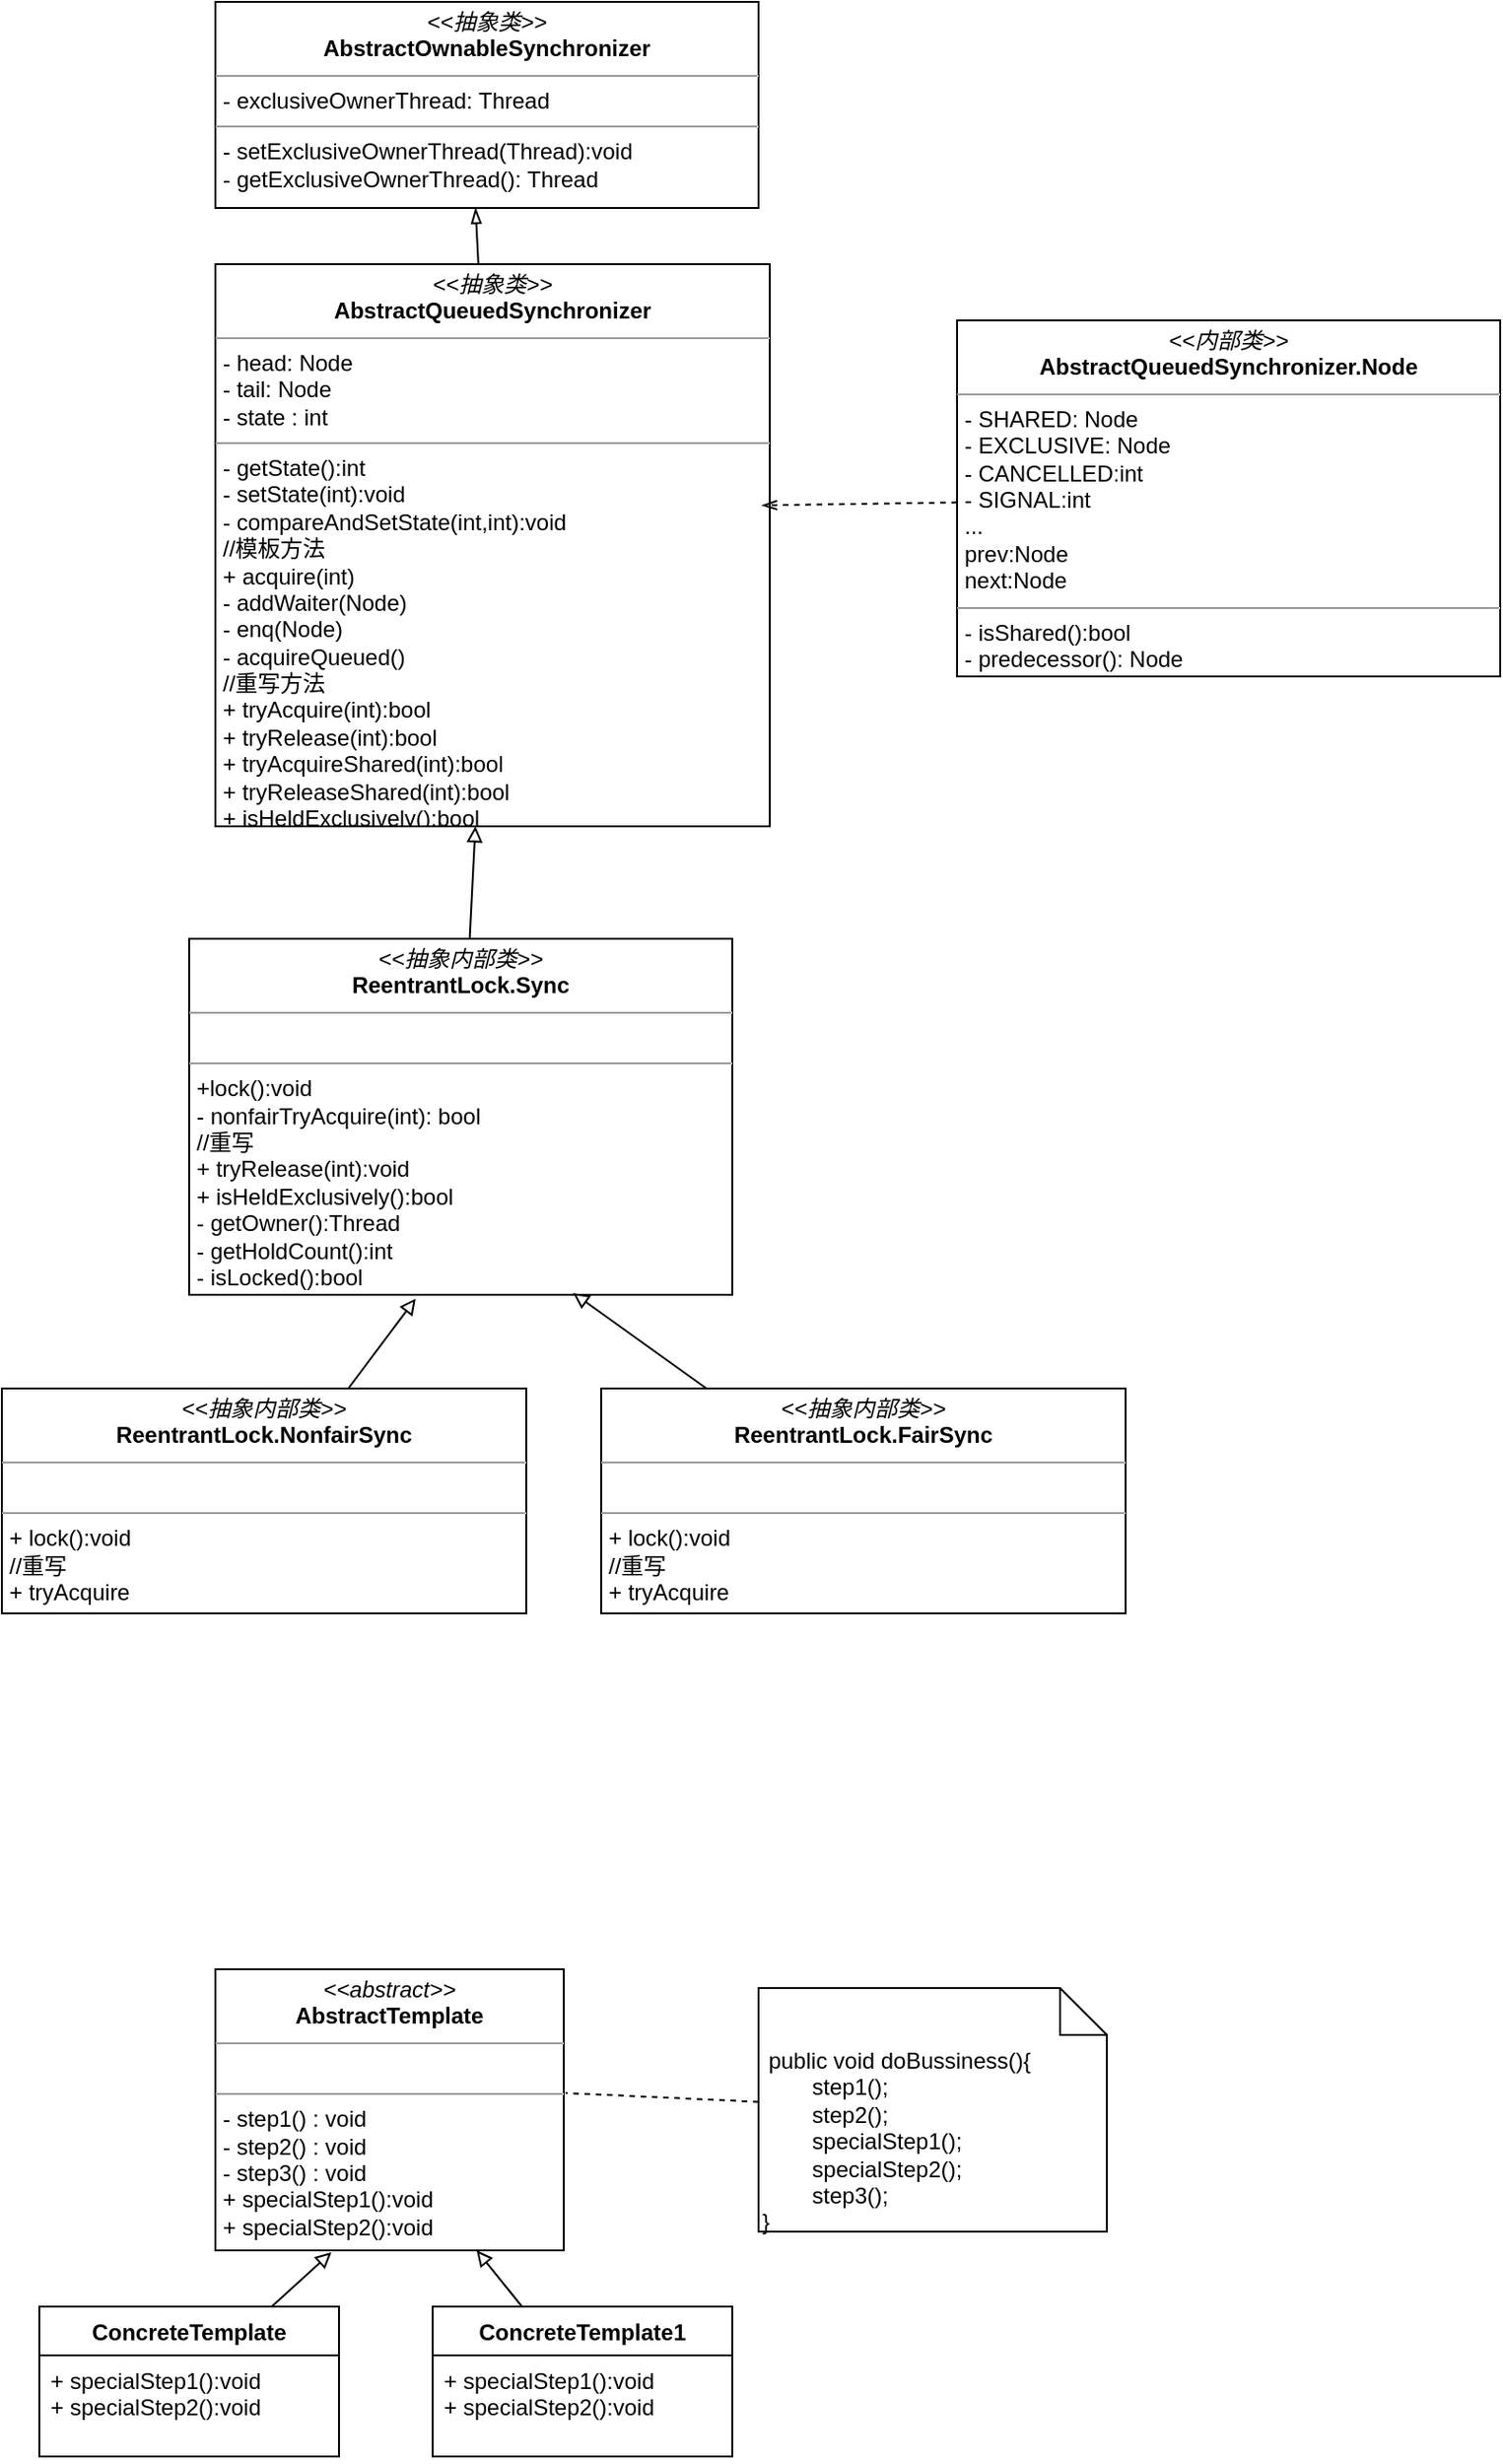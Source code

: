 <mxfile version="13.10.0" type="github">
  <diagram id="MU3LkrHhG0huVPVjn-0f" name="第 1 页">
    <mxGraphModel dx="868" dy="425" grid="1" gridSize="10" guides="1" tooltips="1" connect="1" arrows="1" fold="1" page="1" pageScale="1" pageWidth="827" pageHeight="1169" math="0" shadow="0">
      <root>
        <mxCell id="0" />
        <mxCell id="1" parent="0" />
        <mxCell id="mofK7MyqvyHUf5Rx0eA6-5" value="&lt;p style=&quot;margin: 0px ; margin-top: 4px ; text-align: center&quot;&gt;&lt;i&gt;&amp;lt;&amp;lt;抽象类&amp;gt;&amp;gt;&lt;/i&gt;&lt;br&gt;&lt;b&gt;AbstractOwnableSynchronizer&lt;/b&gt;&lt;br&gt;&lt;/p&gt;&lt;hr size=&quot;1&quot;&gt;&lt;p style=&quot;margin: 0px ; margin-left: 4px&quot;&gt;- exclusiveOwnerThread: Thread&lt;br&gt;&lt;/p&gt;&lt;hr size=&quot;1&quot;&gt;&lt;p style=&quot;margin: 0px ; margin-left: 4px&quot;&gt;- setExclusiveOwnerThread(Thread):void&lt;br&gt;- getExclusiveOwnerThread(): Thread&lt;/p&gt;" style="verticalAlign=top;align=left;overflow=fill;fontSize=12;fontFamily=Helvetica;html=1;" vertex="1" parent="1">
          <mxGeometry x="124" y="40" width="290" height="110" as="geometry" />
        </mxCell>
        <mxCell id="mofK7MyqvyHUf5Rx0eA6-7" style="rounded=0;orthogonalLoop=1;jettySize=auto;html=1;entryX=0.479;entryY=1;entryDx=0;entryDy=0;entryPerimeter=0;endArrow=blockThin;endFill=0;" edge="1" parent="1" source="mofK7MyqvyHUf5Rx0eA6-6" target="mofK7MyqvyHUf5Rx0eA6-5">
          <mxGeometry relative="1" as="geometry" />
        </mxCell>
        <mxCell id="mofK7MyqvyHUf5Rx0eA6-6" value="&lt;p style=&quot;margin: 0px ; margin-top: 4px ; text-align: center&quot;&gt;&lt;i&gt;&amp;lt;&amp;lt;抽象类&amp;gt;&amp;gt;&lt;/i&gt;&lt;br&gt;&lt;b&gt;AbstractQueuedSynchronizer&lt;/b&gt;&lt;br&gt;&lt;/p&gt;&lt;hr size=&quot;1&quot;&gt;&lt;p style=&quot;margin: 0px ; margin-left: 4px&quot;&gt;- head: Node&lt;br&gt;&lt;/p&gt;&lt;p style=&quot;margin: 0px ; margin-left: 4px&quot;&gt;- tail: Node&lt;/p&gt;&lt;p style=&quot;margin: 0px ; margin-left: 4px&quot;&gt;-&amp;nbsp;state : int&lt;/p&gt;&lt;hr size=&quot;1&quot;&gt;&lt;p style=&quot;margin: 0px ; margin-left: 4px&quot;&gt;- getState():int&lt;br&gt;- setState(int):void&lt;/p&gt;&lt;p style=&quot;margin: 0px ; margin-left: 4px&quot;&gt;-&amp;nbsp;compareAndSetState(int,int):void&lt;/p&gt;&lt;p style=&quot;margin: 0px ; margin-left: 4px&quot;&gt;//模板方法&lt;/p&gt;&lt;p style=&quot;margin: 0px ; margin-left: 4px&quot;&gt;+&amp;nbsp;acquire(int)&lt;/p&gt;&lt;p style=&quot;margin: 0px ; margin-left: 4px&quot;&gt;-&amp;nbsp;addWaiter(Node)&lt;/p&gt;&lt;p style=&quot;margin: 0px ; margin-left: 4px&quot;&gt;-&amp;nbsp;enq(Node)&lt;/p&gt;&lt;p style=&quot;margin: 0px ; margin-left: 4px&quot;&gt;-&amp;nbsp;acquireQueued()&lt;/p&gt;&lt;p style=&quot;margin: 0px ; margin-left: 4px&quot;&gt;//重写方法&lt;/p&gt;&lt;p style=&quot;margin: 0px ; margin-left: 4px&quot;&gt;+ tryAcquire(int):bool&lt;br&gt;&lt;/p&gt;&lt;p style=&quot;margin: 0px ; margin-left: 4px&quot;&gt;+&amp;nbsp;tryRelease(int):bool&lt;/p&gt;&lt;p style=&quot;margin: 0px ; margin-left: 4px&quot;&gt;+&amp;nbsp;tryAcquireShared(int):bool&lt;/p&gt;&lt;p style=&quot;margin: 0px ; margin-left: 4px&quot;&gt;+&amp;nbsp;tryReleaseShared(int):bool&lt;/p&gt;&lt;p style=&quot;margin: 0px ; margin-left: 4px&quot;&gt;+ isHeldExclusively():bool&lt;/p&gt;" style="verticalAlign=top;align=left;overflow=fill;fontSize=12;fontFamily=Helvetica;html=1;" vertex="1" parent="1">
          <mxGeometry x="124" y="180" width="296" height="300" as="geometry" />
        </mxCell>
        <mxCell id="mofK7MyqvyHUf5Rx0eA6-9" style="rounded=0;orthogonalLoop=1;jettySize=auto;html=1;entryX=0.986;entryY=0.429;entryDx=0;entryDy=0;entryPerimeter=0;endArrow=openThin;endFill=0;dashed=1;" edge="1" parent="1" source="mofK7MyqvyHUf5Rx0eA6-8" target="mofK7MyqvyHUf5Rx0eA6-6">
          <mxGeometry relative="1" as="geometry" />
        </mxCell>
        <mxCell id="mofK7MyqvyHUf5Rx0eA6-8" value="&lt;p style=&quot;margin: 0px ; margin-top: 4px ; text-align: center&quot;&gt;&lt;i&gt;&amp;lt;&amp;lt;内部类&amp;gt;&amp;gt;&lt;/i&gt;&lt;br&gt;&lt;b&gt;AbstractQueuedSynchronizer.Node&lt;/b&gt;&lt;br&gt;&lt;/p&gt;&lt;hr size=&quot;1&quot;&gt;&lt;p style=&quot;margin: 0px ; margin-left: 4px&quot;&gt;- SHARED: Node&lt;br&gt;&lt;/p&gt;&lt;p style=&quot;margin: 0px ; margin-left: 4px&quot;&gt;- EXCLUSIVE: Node&lt;br&gt;&lt;/p&gt;&lt;p style=&quot;margin: 0px ; margin-left: 4px&quot;&gt;-&amp;nbsp;CANCELLED:int&lt;/p&gt;&lt;p style=&quot;margin: 0px ; margin-left: 4px&quot;&gt;-&amp;nbsp;SIGNAL:int&lt;/p&gt;&lt;p style=&quot;margin: 0px ; margin-left: 4px&quot;&gt;...&lt;/p&gt;&lt;p style=&quot;margin: 0px ; margin-left: 4px&quot;&gt;prev:Node&lt;br&gt;&lt;/p&gt;&lt;p style=&quot;margin: 0px ; margin-left: 4px&quot;&gt;next:Node&lt;/p&gt;&lt;hr size=&quot;1&quot;&gt;&lt;p style=&quot;margin: 0px ; margin-left: 4px&quot;&gt;- isShared():bool&lt;br&gt;- predecessor(): Node&lt;/p&gt;" style="verticalAlign=top;align=left;overflow=fill;fontSize=12;fontFamily=Helvetica;html=1;" vertex="1" parent="1">
          <mxGeometry x="520" y="210" width="290" height="190" as="geometry" />
        </mxCell>
        <mxCell id="mofK7MyqvyHUf5Rx0eA6-11" style="edgeStyle=none;rounded=0;orthogonalLoop=1;jettySize=auto;html=1;entryX=0.469;entryY=1;entryDx=0;entryDy=0;entryPerimeter=0;endArrow=block;endFill=0;" edge="1" parent="1" source="mofK7MyqvyHUf5Rx0eA6-10" target="mofK7MyqvyHUf5Rx0eA6-6">
          <mxGeometry relative="1" as="geometry" />
        </mxCell>
        <mxCell id="mofK7MyqvyHUf5Rx0eA6-10" value="&lt;p style=&quot;margin: 0px ; margin-top: 4px ; text-align: center&quot;&gt;&lt;i&gt;&amp;lt;&amp;lt;抽象内部类&amp;gt;&amp;gt;&lt;/i&gt;&lt;br&gt;&lt;b&gt;ReentrantLock.&lt;/b&gt;&lt;b&gt;Sync&lt;/b&gt;&lt;/p&gt;&lt;hr size=&quot;1&quot;&gt;&lt;p style=&quot;margin: 0px ; margin-left: 4px&quot;&gt;&lt;br&gt;&lt;/p&gt;&lt;hr size=&quot;1&quot;&gt;&lt;p style=&quot;margin: 0px ; margin-left: 4px&quot;&gt;+lock():void&lt;br&gt;- nonfairTryAcquire(int): bool&lt;/p&gt;&lt;p style=&quot;margin: 0px ; margin-left: 4px&quot;&gt;//重写&lt;/p&gt;&lt;p style=&quot;margin: 0px ; margin-left: 4px&quot;&gt;+ tryRelease(int):void&lt;/p&gt;&lt;p style=&quot;margin: 0px ; margin-left: 4px&quot;&gt;+&amp;nbsp;isHeldExclusively():bool&lt;/p&gt;&lt;p style=&quot;margin: 0px ; margin-left: 4px&quot;&gt;-&amp;nbsp;getOwner():Thread&lt;/p&gt;&lt;p style=&quot;margin: 0px ; margin-left: 4px&quot;&gt;-&amp;nbsp;getHoldCount():int&lt;/p&gt;&lt;p style=&quot;margin: 0px ; margin-left: 4px&quot;&gt;-&amp;nbsp;isLocked():bool&lt;/p&gt;" style="verticalAlign=top;align=left;overflow=fill;fontSize=12;fontFamily=Helvetica;html=1;" vertex="1" parent="1">
          <mxGeometry x="110" y="540" width="290" height="190" as="geometry" />
        </mxCell>
        <mxCell id="mofK7MyqvyHUf5Rx0eA6-13" style="edgeStyle=none;rounded=0;orthogonalLoop=1;jettySize=auto;html=1;entryX=0.417;entryY=1.011;entryDx=0;entryDy=0;entryPerimeter=0;endArrow=block;endFill=0;" edge="1" parent="1" source="mofK7MyqvyHUf5Rx0eA6-12" target="mofK7MyqvyHUf5Rx0eA6-10">
          <mxGeometry relative="1" as="geometry" />
        </mxCell>
        <mxCell id="mofK7MyqvyHUf5Rx0eA6-12" value="&lt;p style=&quot;margin: 0px ; margin-top: 4px ; text-align: center&quot;&gt;&lt;i&gt;&amp;lt;&amp;lt;抽象内部类&amp;gt;&amp;gt;&lt;/i&gt;&lt;br&gt;&lt;b&gt;ReentrantLock.&lt;/b&gt;&lt;b&gt;NonfairSync&lt;/b&gt;&lt;/p&gt;&lt;hr size=&quot;1&quot;&gt;&lt;p style=&quot;margin: 0px ; margin-left: 4px&quot;&gt;&lt;br&gt;&lt;/p&gt;&lt;hr size=&quot;1&quot;&gt;&lt;p style=&quot;margin: 0px ; margin-left: 4px&quot;&gt;+ lock():void&lt;br&gt;&lt;/p&gt;&lt;p style=&quot;margin: 0px ; margin-left: 4px&quot;&gt;//重写&lt;/p&gt;&lt;p style=&quot;margin: 0px ; margin-left: 4px&quot;&gt;+&amp;nbsp;tryAcquire&lt;/p&gt;&lt;p style=&quot;margin: 0px ; margin-left: 4px&quot;&gt;&lt;br&gt;&lt;/p&gt;" style="verticalAlign=top;align=left;overflow=fill;fontSize=12;fontFamily=Helvetica;html=1;" vertex="1" parent="1">
          <mxGeometry x="10" y="780" width="280" height="120" as="geometry" />
        </mxCell>
        <mxCell id="mofK7MyqvyHUf5Rx0eA6-15" style="edgeStyle=none;rounded=0;orthogonalLoop=1;jettySize=auto;html=1;entryX=0.707;entryY=0.995;entryDx=0;entryDy=0;entryPerimeter=0;endArrow=block;endFill=0;" edge="1" parent="1" source="mofK7MyqvyHUf5Rx0eA6-14" target="mofK7MyqvyHUf5Rx0eA6-10">
          <mxGeometry relative="1" as="geometry" />
        </mxCell>
        <mxCell id="mofK7MyqvyHUf5Rx0eA6-14" value="&lt;p style=&quot;margin: 0px ; margin-top: 4px ; text-align: center&quot;&gt;&lt;i&gt;&amp;lt;&amp;lt;抽象内部类&amp;gt;&amp;gt;&lt;/i&gt;&lt;br&gt;&lt;b&gt;ReentrantLock.&lt;/b&gt;&lt;b&gt;FairSync&lt;/b&gt;&lt;/p&gt;&lt;hr size=&quot;1&quot;&gt;&lt;p style=&quot;margin: 0px ; margin-left: 4px&quot;&gt;&lt;br&gt;&lt;/p&gt;&lt;hr size=&quot;1&quot;&gt;&lt;p style=&quot;margin: 0px ; margin-left: 4px&quot;&gt;+ lock():void&lt;br&gt;&lt;/p&gt;&lt;p style=&quot;margin: 0px ; margin-left: 4px&quot;&gt;//重写&lt;/p&gt;&lt;p style=&quot;margin: 0px ; margin-left: 4px&quot;&gt;+&amp;nbsp;tryAcquire&lt;/p&gt;&lt;p style=&quot;margin: 0px ; margin-left: 4px&quot;&gt;&lt;br&gt;&lt;/p&gt;" style="verticalAlign=top;align=left;overflow=fill;fontSize=12;fontFamily=Helvetica;html=1;" vertex="1" parent="1">
          <mxGeometry x="330" y="780" width="280" height="120" as="geometry" />
        </mxCell>
        <mxCell id="mofK7MyqvyHUf5Rx0eA6-20" value="&lt;p style=&quot;margin: 0px ; margin-top: 4px ; text-align: center&quot;&gt;&lt;i&gt;&amp;lt;&amp;lt;abstract&amp;gt;&amp;gt;&lt;/i&gt;&lt;br&gt;&lt;b&gt;AbstractTemplate&lt;/b&gt;&lt;br&gt;&lt;/p&gt;&lt;hr size=&quot;1&quot;&gt;&lt;p style=&quot;margin: 0px ; margin-left: 4px&quot;&gt;&lt;br&gt;&lt;/p&gt;&lt;hr size=&quot;1&quot;&gt;&lt;p style=&quot;margin: 0px ; margin-left: 4px&quot;&gt;- step1() : void&lt;br&gt;- step2() : void&lt;/p&gt;&lt;p style=&quot;margin: 0px ; margin-left: 4px&quot;&gt;- step3() : void&lt;/p&gt;&lt;p style=&quot;margin: 0px ; margin-left: 4px&quot;&gt;+ specialStep1():void&lt;/p&gt;&lt;p style=&quot;margin: 0px ; margin-left: 4px&quot;&gt;+ specialStep2():void&lt;/p&gt;" style="verticalAlign=top;align=left;overflow=fill;fontSize=12;fontFamily=Helvetica;html=1;" vertex="1" parent="1">
          <mxGeometry x="124" y="1090" width="186" height="150" as="geometry" />
        </mxCell>
        <mxCell id="mofK7MyqvyHUf5Rx0eA6-35" style="edgeStyle=none;rounded=0;orthogonalLoop=1;jettySize=auto;html=1;entryX=0.333;entryY=1.007;entryDx=0;entryDy=0;entryPerimeter=0;endArrow=block;endFill=0;" edge="1" parent="1" source="mofK7MyqvyHUf5Rx0eA6-29" target="mofK7MyqvyHUf5Rx0eA6-20">
          <mxGeometry relative="1" as="geometry" />
        </mxCell>
        <mxCell id="mofK7MyqvyHUf5Rx0eA6-29" value="ConcreteTemplate" style="swimlane;fontStyle=1;align=center;verticalAlign=top;childLayout=stackLayout;horizontal=1;startSize=26;horizontalStack=0;resizeParent=1;resizeParentMax=0;resizeLast=0;collapsible=1;marginBottom=0;" vertex="1" parent="1">
          <mxGeometry x="30" y="1270" width="160" height="80" as="geometry" />
        </mxCell>
        <mxCell id="mofK7MyqvyHUf5Rx0eA6-32" value="+ specialStep1():void&#xa;+ specialStep2():void" style="text;strokeColor=none;fillColor=none;align=left;verticalAlign=top;spacingLeft=4;spacingRight=4;overflow=hidden;rotatable=0;points=[[0,0.5],[1,0.5]];portConstraint=eastwest;" vertex="1" parent="mofK7MyqvyHUf5Rx0eA6-29">
          <mxGeometry y="26" width="160" height="54" as="geometry" />
        </mxCell>
        <mxCell id="mofK7MyqvyHUf5Rx0eA6-36" style="edgeStyle=none;rounded=0;orthogonalLoop=1;jettySize=auto;html=1;entryX=0.75;entryY=1;entryDx=0;entryDy=0;endArrow=block;endFill=0;" edge="1" parent="1" source="mofK7MyqvyHUf5Rx0eA6-33" target="mofK7MyqvyHUf5Rx0eA6-20">
          <mxGeometry relative="1" as="geometry" />
        </mxCell>
        <mxCell id="mofK7MyqvyHUf5Rx0eA6-33" value="ConcreteTemplate1" style="swimlane;fontStyle=1;align=center;verticalAlign=top;childLayout=stackLayout;horizontal=1;startSize=26;horizontalStack=0;resizeParent=1;resizeParentMax=0;resizeLast=0;collapsible=1;marginBottom=0;" vertex="1" parent="1">
          <mxGeometry x="240" y="1270" width="160" height="80" as="geometry" />
        </mxCell>
        <mxCell id="mofK7MyqvyHUf5Rx0eA6-34" value="+ specialStep1():void&#xa;+ specialStep2():void" style="text;strokeColor=none;fillColor=none;align=left;verticalAlign=top;spacingLeft=4;spacingRight=4;overflow=hidden;rotatable=0;points=[[0,0.5],[1,0.5]];portConstraint=eastwest;" vertex="1" parent="mofK7MyqvyHUf5Rx0eA6-33">
          <mxGeometry y="26" width="160" height="54" as="geometry" />
        </mxCell>
        <mxCell id="mofK7MyqvyHUf5Rx0eA6-38" style="edgeStyle=none;rounded=0;orthogonalLoop=1;jettySize=auto;html=1;entryX=1.005;entryY=0.44;entryDx=0;entryDy=0;entryPerimeter=0;endArrow=none;endFill=0;dashed=1;" edge="1" parent="1" source="mofK7MyqvyHUf5Rx0eA6-37" target="mofK7MyqvyHUf5Rx0eA6-20">
          <mxGeometry relative="1" as="geometry" />
        </mxCell>
        <mxCell id="mofK7MyqvyHUf5Rx0eA6-37" value="&lt;div&gt;&amp;nbsp;public void doBussiness(){&lt;/div&gt;&lt;div&gt;&amp;nbsp; &amp;nbsp; &amp;nbsp; &amp;nbsp; step1();&lt;/div&gt;&lt;div&gt;&amp;nbsp; &amp;nbsp; &amp;nbsp; &amp;nbsp; step2();&lt;/div&gt;&lt;div&gt;&amp;nbsp; &amp;nbsp; &amp;nbsp; &amp;nbsp; specialStep1();&lt;/div&gt;&lt;div&gt;&amp;nbsp; &amp;nbsp; &amp;nbsp; &amp;nbsp; specialStep2();&lt;/div&gt;&lt;div&gt;&amp;nbsp; &amp;nbsp; &amp;nbsp; &amp;nbsp; step3();&lt;/div&gt;&lt;div&gt;}&lt;/div&gt;" style="shape=note2;boundedLbl=1;whiteSpace=wrap;html=1;size=25;verticalAlign=top;align=left;" vertex="1" parent="1">
          <mxGeometry x="414" y="1100" width="186" height="130" as="geometry" />
        </mxCell>
      </root>
    </mxGraphModel>
  </diagram>
</mxfile>
